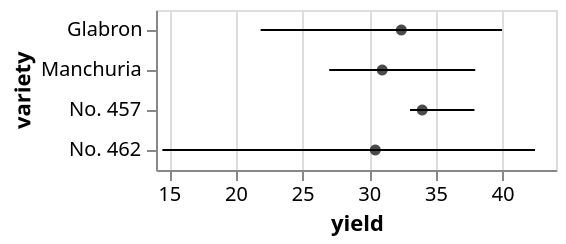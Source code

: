 {
  "$schema": "https://vega.github.io/schema/vega/v4.json",
  "autosize": "pad",
  "padding": 5,
  "width": 200,
  "style": "cell",
  "data": [
    {
      "name": "source_0",
      "values": [
        {
          "yield_error": 7.5522,
          "yield_error2": -10.5522,
          "yield_center": 32.4,
          "variety": "Glabron"
        },
        {
          "yield_error": 6.9775,
          "yield_error2": -3.9775,
          "yield_center": 30.96667,
          "variety": "Manchuria"
        },
        {
          "yield_error": 3.9167,
          "yield_error2": -0.9167,
          "yield_center": 33.966665,
          "variety": "No. 457"
        },
        {
          "yield_error": 11.9732,
          "yield_error2": -15.9732,
          "yield_center": 30.45,
          "variety": "No. 462"
        }
      ]
    },
    {
      "name": "data_1",
      "source": "source_0",
      "transform": [
        {
          "type": "formula",
          "expr": "datum.yield_center + datum.yield_error",
          "as": "upper_yield_center"
        },
        {
          "type": "formula",
          "expr": "datum.yield_center + datum.yield_error2",
          "as": "lower_yield_center"
        }
      ]
    }
  ],
  "signals": [
    {"name": "y_step", "value": 20},
    {"name": "height", "update": "bandspace(domain('y').length, 0, 0) * y_step"}
  ],
  "marks": [
    {
      "name": "layer_0_layer_0_marks",
      "type": "rule",
      "style": ["rule", "errorbar-rule"],
      "from": {"data": "data_1"},
      "encode": {
        "update": {
          "stroke": [
            {
              "test": "datum[\"lower_yield_center\"] === null || isNaN(datum[\"lower_yield_center\"])",
              "value": null
            },
            {"value": "black"}
          ],
          "tooltip": {
            "signal": "{\"yield\": format(datum[\"lower_yield_center\"], \"\"), \"upper_yield_center\": format(datum[\"upper_yield_center\"], \"\"), \"variety\": ''+datum[\"variety\"]}"
          },
          "x": {"scale": "x", "field": "lower_yield_center"},
          "y": {"scale": "y", "field": "variety", "band": 0.5},
          "x2": {"scale": "x", "field": "upper_yield_center"}
        }
      }
    },
    {
      "name": "layer_1_marks",
      "type": "symbol",
      "style": ["point"],
      "from": {"data": "source_0"},
      "encode": {
        "update": {
          "opacity": {"value": 0.7},
          "fill": [
            {
              "test": "datum[\"yield_center\"] === null || isNaN(datum[\"yield_center\"])",
              "value": null
            },
            {"value": "black"}
          ],
          "tooltip": {
            "signal": "{\"yield_center\": format(datum[\"yield_center\"], \"\"), \"variety\": ''+datum[\"variety\"]}"
          },
          "x": {"scale": "x", "field": "yield_center"},
          "y": {"scale": "y", "field": "variety", "band": 0.5}
        }
      }
    }
  ],
  "scales": [
    {
      "name": "x",
      "type": "linear",
      "domain": {
        "fields": [
          {"data": "data_1", "field": "lower_yield_center"},
          {"data": "data_1", "field": "upper_yield_center"},
          {"data": "source_0", "field": "yield_center"}
        ]
      },
      "range": [0, {"signal": "width"}],
      "zero": false,
      "nice": true
    },
    {
      "name": "y",
      "type": "band",
      "domain": {
        "fields": [
          {"data": "data_1", "field": "variety"},
          {"data": "source_0", "field": "variety"}
        ],
        "sort": true
      },
      "range": {"step": {"signal": "y_step"}},
      "paddingInner": 0,
      "paddingOuter": 0
    }
  ],
  "axes": [
    {
      "scale": "x",
      "orient": "bottom",
      "grid": false,
      "title": "yield",
      "labelFlush": true,
      "labelOverlap": true,
      "tickCount": {"signal": "ceil(width/40)"},
      "zindex": 1
    },
    {
      "scale": "x",
      "orient": "bottom",
      "gridScale": "y",
      "grid": true,
      "tickCount": {"signal": "ceil(width/40)"},
      "domain": false,
      "labels": false,
      "maxExtent": 0,
      "minExtent": 0,
      "ticks": false,
      "zindex": 0
    },
    {
      "scale": "y",
      "orient": "left",
      "grid": false,
      "title": "variety",
      "labelOverlap": true,
      "zindex": 1
    }
  ],
  "config": {"axisY": {"minExtent": 30}}
}
